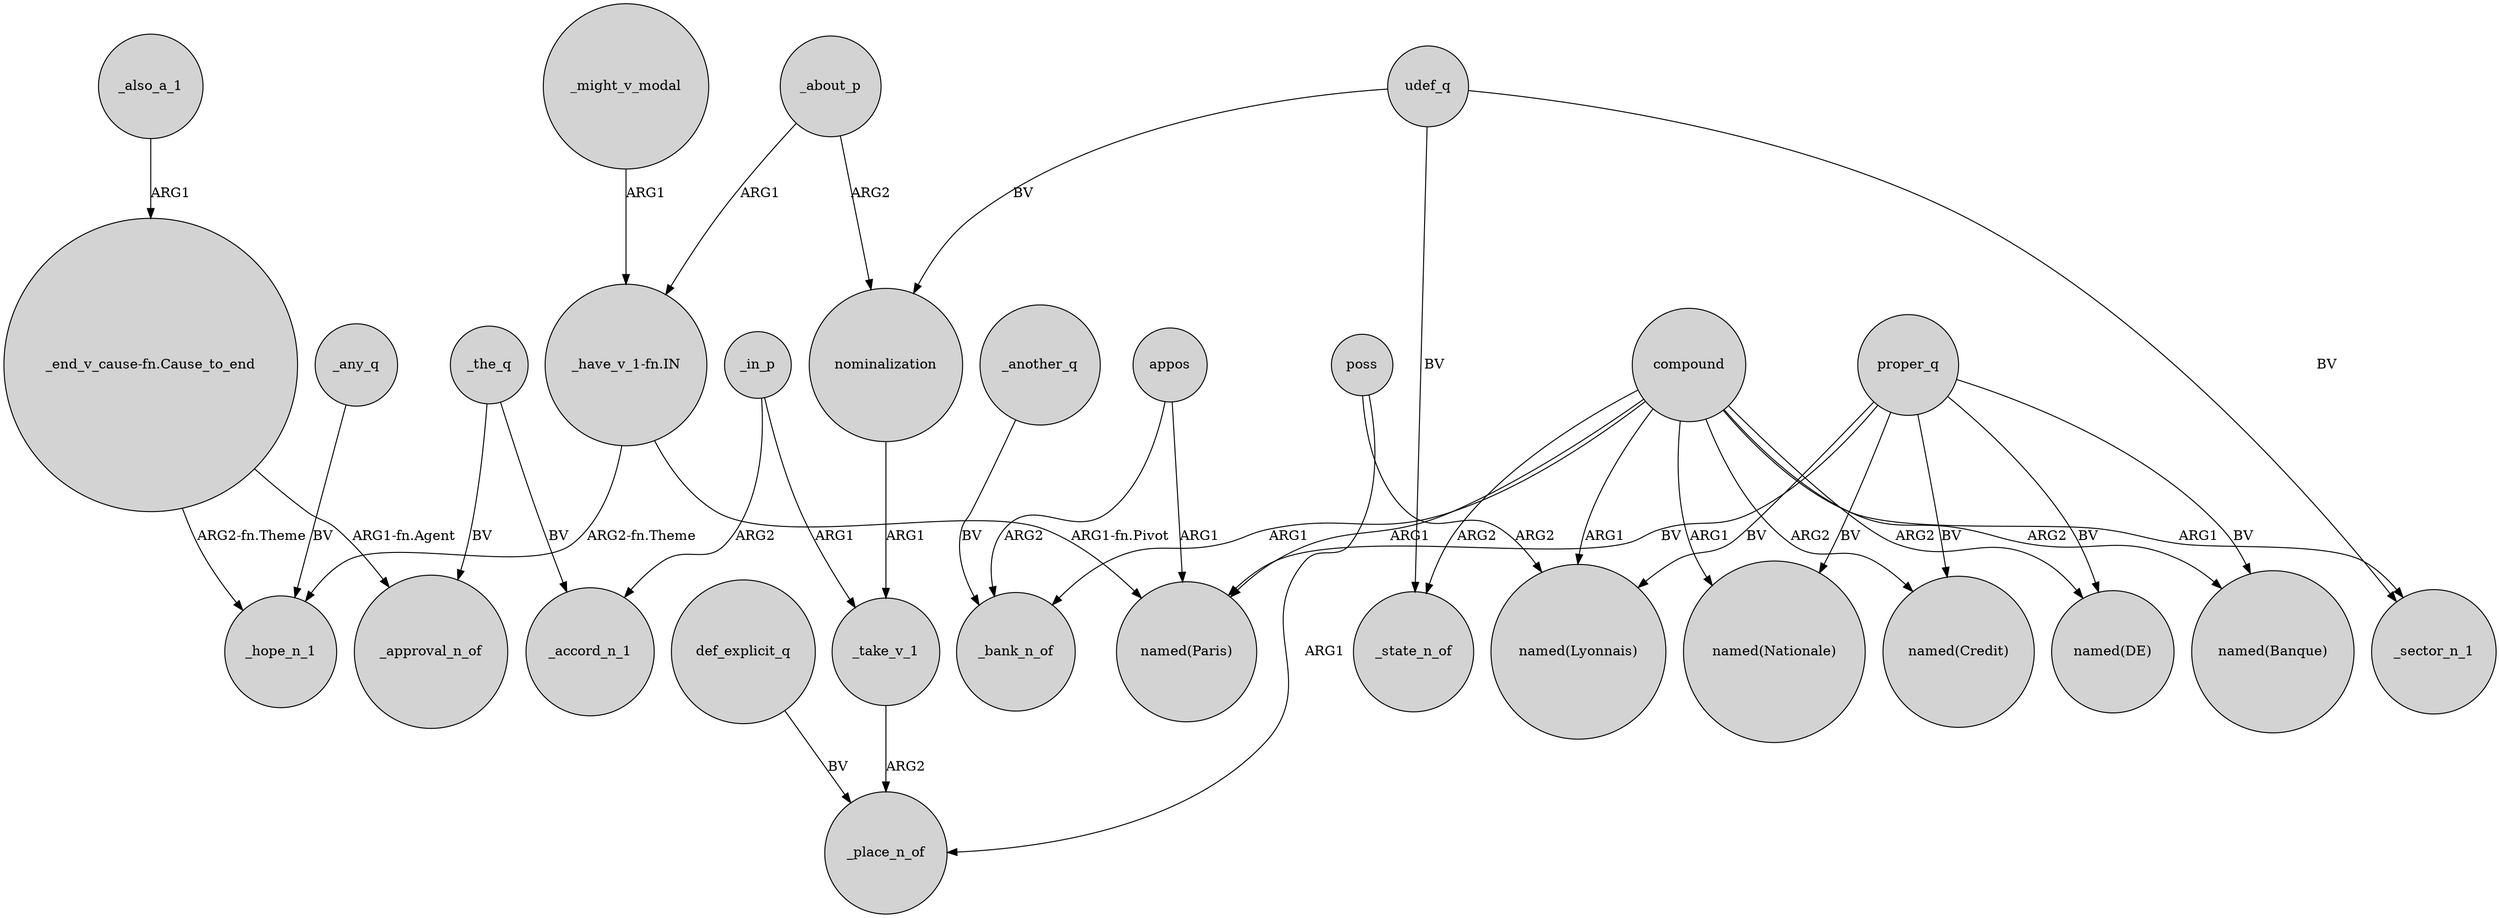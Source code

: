 digraph {
	node [shape=circle style=filled]
	"_end_v_cause-fn.Cause_to_end" -> _approval_n_of [label="ARG1-fn.Agent"]
	appos -> _bank_n_of [label=ARG2]
	compound -> _sector_n_1 [label=ARG1]
	proper_q -> "named(Banque)" [label=BV]
	_about_p -> nominalization [label=ARG2]
	udef_q -> _state_n_of [label=BV]
	_the_q -> _approval_n_of [label=BV]
	nominalization -> _take_v_1 [label=ARG1]
	compound -> _bank_n_of [label=ARG1]
	proper_q -> "named(Credit)" [label=BV]
	def_explicit_q -> _place_n_of [label=BV]
	proper_q -> "named(Nationale)" [label=BV]
	compound -> _state_n_of [label=ARG2]
	_about_p -> "_have_v_1-fn.IN" [label=ARG1]
	proper_q -> "named(Lyonnais)" [label=BV]
	compound -> "named(Paris)" [label=ARG1]
	_in_p -> _accord_n_1 [label=ARG2]
	poss -> _place_n_of [label=ARG1]
	_any_q -> _hope_n_1 [label=BV]
	udef_q -> _sector_n_1 [label=BV]
	compound -> "named(DE)" [label=ARG2]
	compound -> "named(Credit)" [label=ARG2]
	_in_p -> _take_v_1 [label=ARG1]
	"_end_v_cause-fn.Cause_to_end" -> _hope_n_1 [label="ARG2-fn.Theme"]
	proper_q -> "named(DE)" [label=BV]
	appos -> "named(Paris)" [label=ARG1]
	proper_q -> "named(Paris)" [label=BV]
	udef_q -> nominalization [label=BV]
	_another_q -> _bank_n_of [label=BV]
	"_have_v_1-fn.IN" -> "named(Paris)" [label="ARG1-fn.Pivot"]
	poss -> "named(Lyonnais)" [label=ARG2]
	"_have_v_1-fn.IN" -> _hope_n_1 [label="ARG2-fn.Theme"]
	compound -> "named(Nationale)" [label=ARG1]
	compound -> "named(Banque)" [label=ARG2]
	_also_a_1 -> "_end_v_cause-fn.Cause_to_end" [label=ARG1]
	_the_q -> _accord_n_1 [label=BV]
	_might_v_modal -> "_have_v_1-fn.IN" [label=ARG1]
	_take_v_1 -> _place_n_of [label=ARG2]
	compound -> "named(Lyonnais)" [label=ARG1]
}
